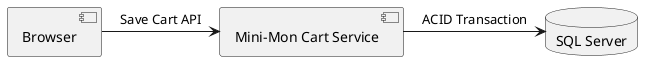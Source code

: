 @startuml "Mini-Mon Transaction"

database "SQL Server" as sql
[Mini-Mon Cart Service] -> sql : ACID Transaction
[Browser] -> [Mini-Mon Cart Service] : Save Cart API

@enduml
